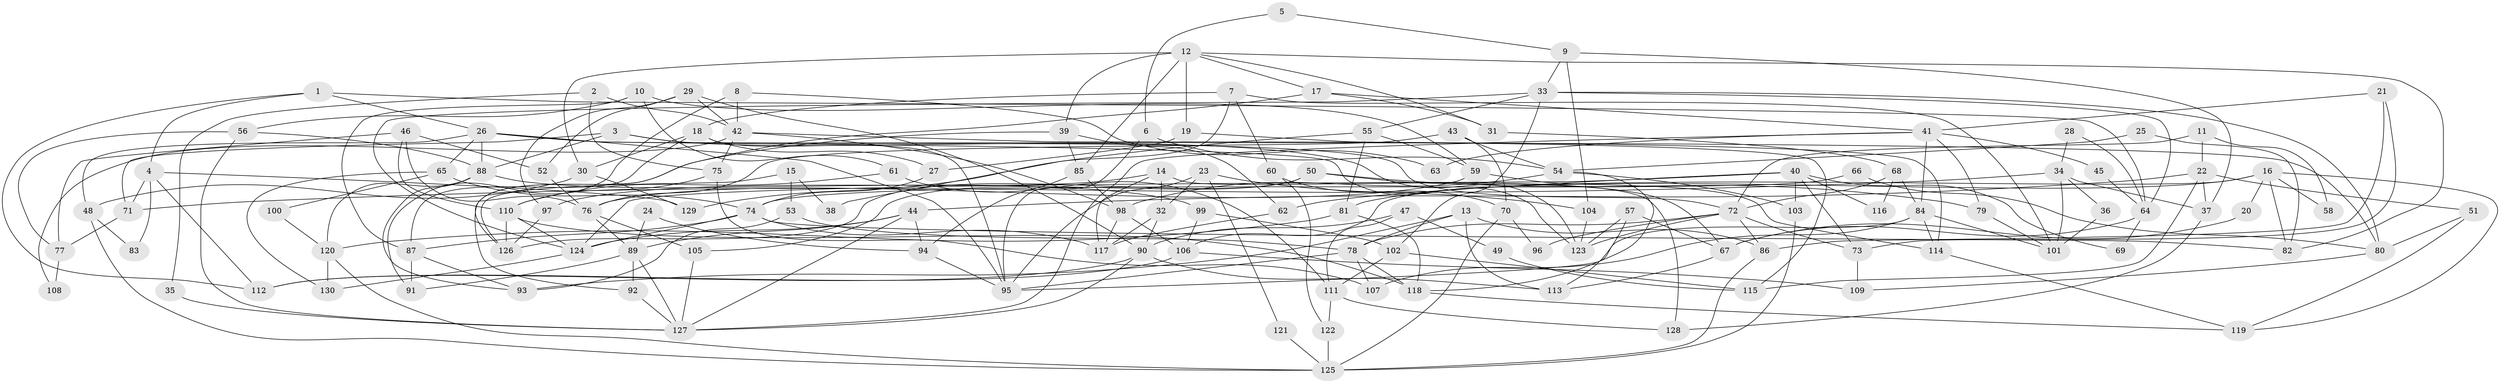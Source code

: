 // Generated by graph-tools (version 1.1) at 2025/26/03/09/25 03:26:20]
// undirected, 130 vertices, 260 edges
graph export_dot {
graph [start="1"]
  node [color=gray90,style=filled];
  1;
  2;
  3;
  4;
  5;
  6;
  7;
  8;
  9;
  10;
  11;
  12;
  13;
  14;
  15;
  16;
  17;
  18;
  19;
  20;
  21;
  22;
  23;
  24;
  25;
  26;
  27;
  28;
  29;
  30;
  31;
  32;
  33;
  34;
  35;
  36;
  37;
  38;
  39;
  40;
  41;
  42;
  43;
  44;
  45;
  46;
  47;
  48;
  49;
  50;
  51;
  52;
  53;
  54;
  55;
  56;
  57;
  58;
  59;
  60;
  61;
  62;
  63;
  64;
  65;
  66;
  67;
  68;
  69;
  70;
  71;
  72;
  73;
  74;
  75;
  76;
  77;
  78;
  79;
  80;
  81;
  82;
  83;
  84;
  85;
  86;
  87;
  88;
  89;
  90;
  91;
  92;
  93;
  94;
  95;
  96;
  97;
  98;
  99;
  100;
  101;
  102;
  103;
  104;
  105;
  106;
  107;
  108;
  109;
  110;
  111;
  112;
  113;
  114;
  115;
  116;
  117;
  118;
  119;
  120;
  121;
  122;
  123;
  124;
  125;
  126;
  127;
  128;
  129;
  130;
  1 -- 4;
  1 -- 112;
  1 -- 26;
  1 -- 64;
  2 -- 42;
  2 -- 75;
  2 -- 35;
  3 -- 88;
  3 -- 123;
  3 -- 71;
  3 -- 72;
  4 -- 112;
  4 -- 71;
  4 -- 83;
  4 -- 129;
  5 -- 6;
  5 -- 9;
  6 -- 54;
  6 -- 95;
  7 -- 18;
  7 -- 101;
  7 -- 38;
  7 -- 60;
  8 -- 91;
  8 -- 42;
  8 -- 63;
  9 -- 33;
  9 -- 37;
  9 -- 104;
  10 -- 56;
  10 -- 87;
  10 -- 59;
  10 -- 61;
  11 -- 72;
  11 -- 22;
  11 -- 58;
  12 -- 85;
  12 -- 31;
  12 -- 17;
  12 -- 19;
  12 -- 30;
  12 -- 39;
  12 -- 82;
  13 -- 113;
  13 -- 78;
  13 -- 86;
  13 -- 93;
  14 -- 97;
  14 -- 32;
  14 -- 117;
  14 -- 128;
  15 -- 126;
  15 -- 53;
  15 -- 38;
  16 -- 119;
  16 -- 106;
  16 -- 20;
  16 -- 58;
  16 -- 81;
  16 -- 82;
  17 -- 41;
  17 -- 31;
  17 -- 126;
  18 -- 95;
  18 -- 30;
  18 -- 27;
  18 -- 87;
  19 -- 27;
  19 -- 115;
  20 -- 67;
  21 -- 86;
  21 -- 73;
  21 -- 41;
  22 -- 51;
  22 -- 44;
  22 -- 37;
  22 -- 115;
  23 -- 104;
  23 -- 95;
  23 -- 32;
  23 -- 121;
  24 -- 89;
  24 -- 94;
  25 -- 82;
  25 -- 54;
  26 -- 88;
  26 -- 48;
  26 -- 65;
  26 -- 80;
  26 -- 95;
  26 -- 123;
  27 -- 74;
  28 -- 34;
  28 -- 64;
  29 -- 52;
  29 -- 90;
  29 -- 42;
  29 -- 97;
  30 -- 48;
  30 -- 129;
  31 -- 68;
  32 -- 117;
  32 -- 90;
  33 -- 55;
  33 -- 80;
  33 -- 64;
  33 -- 102;
  33 -- 124;
  34 -- 71;
  34 -- 37;
  34 -- 36;
  34 -- 101;
  35 -- 127;
  36 -- 101;
  37 -- 128;
  39 -- 62;
  39 -- 85;
  39 -- 92;
  40 -- 103;
  40 -- 124;
  40 -- 62;
  40 -- 69;
  40 -- 73;
  40 -- 116;
  41 -- 127;
  41 -- 45;
  41 -- 63;
  41 -- 79;
  41 -- 84;
  42 -- 98;
  42 -- 75;
  42 -- 108;
  42 -- 114;
  43 -- 76;
  43 -- 54;
  43 -- 70;
  44 -- 124;
  44 -- 89;
  44 -- 94;
  44 -- 127;
  45 -- 64;
  46 -- 76;
  46 -- 110;
  46 -- 52;
  46 -- 77;
  47 -- 90;
  47 -- 111;
  47 -- 49;
  48 -- 125;
  48 -- 83;
  49 -- 115;
  50 -- 105;
  50 -- 126;
  50 -- 67;
  50 -- 79;
  51 -- 80;
  51 -- 119;
  52 -- 76;
  53 -- 93;
  53 -- 78;
  54 -- 98;
  54 -- 118;
  54 -- 103;
  55 -- 59;
  55 -- 129;
  55 -- 81;
  56 -- 88;
  56 -- 127;
  56 -- 77;
  57 -- 67;
  57 -- 123;
  57 -- 113;
  59 -- 114;
  59 -- 76;
  60 -- 122;
  60 -- 70;
  61 -- 110;
  61 -- 111;
  62 -- 117;
  64 -- 67;
  64 -- 69;
  65 -- 130;
  65 -- 74;
  65 -- 100;
  66 -- 80;
  66 -- 74;
  67 -- 113;
  68 -- 84;
  68 -- 72;
  68 -- 116;
  70 -- 96;
  70 -- 125;
  71 -- 77;
  72 -- 78;
  72 -- 73;
  72 -- 86;
  72 -- 96;
  72 -- 123;
  73 -- 109;
  74 -- 82;
  74 -- 87;
  74 -- 117;
  74 -- 124;
  75 -- 110;
  75 -- 107;
  76 -- 89;
  76 -- 105;
  77 -- 108;
  78 -- 95;
  78 -- 107;
  78 -- 118;
  79 -- 101;
  80 -- 109;
  81 -- 118;
  81 -- 120;
  84 -- 101;
  84 -- 95;
  84 -- 107;
  84 -- 114;
  85 -- 94;
  85 -- 98;
  86 -- 125;
  87 -- 91;
  87 -- 93;
  88 -- 120;
  88 -- 93;
  88 -- 99;
  89 -- 92;
  89 -- 127;
  89 -- 91;
  90 -- 113;
  90 -- 112;
  90 -- 127;
  92 -- 127;
  94 -- 95;
  97 -- 126;
  98 -- 117;
  98 -- 106;
  99 -- 102;
  99 -- 106;
  100 -- 120;
  102 -- 115;
  102 -- 111;
  103 -- 125;
  104 -- 123;
  105 -- 127;
  106 -- 109;
  106 -- 112;
  110 -- 118;
  110 -- 124;
  110 -- 126;
  111 -- 122;
  111 -- 128;
  114 -- 119;
  118 -- 119;
  120 -- 125;
  120 -- 130;
  121 -- 125;
  122 -- 125;
  124 -- 130;
}
